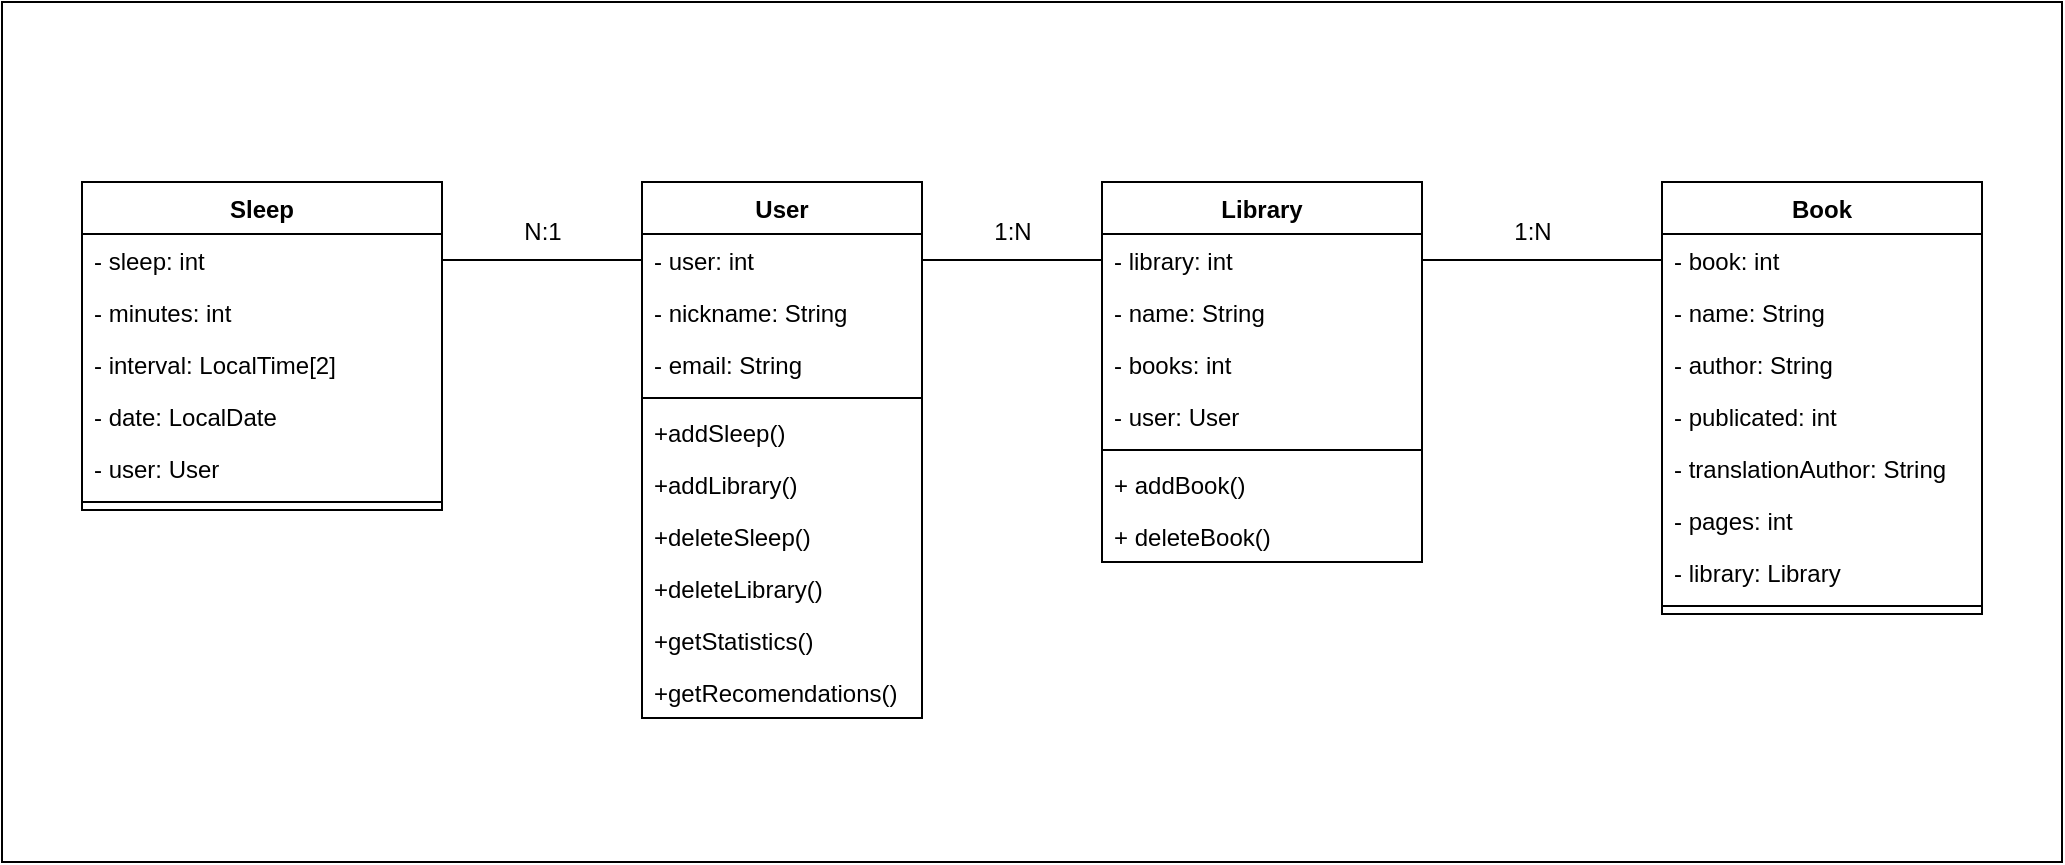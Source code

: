 <mxfile version="20.4.1" type="device"><diagram id="QFbMC0toqRCQCaWVg-7Z" name="Страница 1"><mxGraphModel dx="2249" dy="772" grid="1" gridSize="10" guides="1" tooltips="1" connect="1" arrows="1" fold="1" page="1" pageScale="1" pageWidth="827" pageHeight="1169" math="0" shadow="0"><root><mxCell id="0"/><mxCell id="1" parent="0"/><mxCell id="qY91NlucP7NJI0Qv-RkA-1" value="" style="rounded=0;whiteSpace=wrap;html=1;" parent="1" vertex="1"><mxGeometry x="-270" y="730" width="1030" height="430" as="geometry"/></mxCell><mxCell id="qY91NlucP7NJI0Qv-RkA-31" value="Sleep" style="swimlane;fontStyle=1;align=center;verticalAlign=top;childLayout=stackLayout;horizontal=1;startSize=26;horizontalStack=0;resizeParent=1;resizeParentMax=0;resizeLast=0;collapsible=1;marginBottom=0;" parent="1" vertex="1"><mxGeometry x="-230" y="820" width="180" height="164" as="geometry"/></mxCell><mxCell id="qY91NlucP7NJI0Qv-RkA-32" value="- sleep: int" style="text;strokeColor=none;fillColor=none;align=left;verticalAlign=top;spacingLeft=4;spacingRight=4;overflow=hidden;rotatable=0;points=[[0,0.5],[1,0.5]];portConstraint=eastwest;" parent="qY91NlucP7NJI0Qv-RkA-31" vertex="1"><mxGeometry y="26" width="180" height="26" as="geometry"/></mxCell><mxCell id="qY91NlucP7NJI0Qv-RkA-58" value="- minutes: int" style="text;strokeColor=none;fillColor=none;align=left;verticalAlign=top;spacingLeft=4;spacingRight=4;overflow=hidden;rotatable=0;points=[[0,0.5],[1,0.5]];portConstraint=eastwest;" parent="qY91NlucP7NJI0Qv-RkA-31" vertex="1"><mxGeometry y="52" width="180" height="26" as="geometry"/></mxCell><mxCell id="qY91NlucP7NJI0Qv-RkA-59" value="- interval: LocalTime[2]" style="text;strokeColor=none;fillColor=none;align=left;verticalAlign=top;spacingLeft=4;spacingRight=4;overflow=hidden;rotatable=0;points=[[0,0.5],[1,0.5]];portConstraint=eastwest;" parent="qY91NlucP7NJI0Qv-RkA-31" vertex="1"><mxGeometry y="78" width="180" height="26" as="geometry"/></mxCell><mxCell id="qY91NlucP7NJI0Qv-RkA-60" value="- date: LocalDate" style="text;strokeColor=none;fillColor=none;align=left;verticalAlign=top;spacingLeft=4;spacingRight=4;overflow=hidden;rotatable=0;points=[[0,0.5],[1,0.5]];portConstraint=eastwest;" parent="qY91NlucP7NJI0Qv-RkA-31" vertex="1"><mxGeometry y="104" width="180" height="26" as="geometry"/></mxCell><mxCell id="qY91NlucP7NJI0Qv-RkA-61" value="- user: User" style="text;strokeColor=none;fillColor=none;align=left;verticalAlign=top;spacingLeft=4;spacingRight=4;overflow=hidden;rotatable=0;points=[[0,0.5],[1,0.5]];portConstraint=eastwest;" parent="qY91NlucP7NJI0Qv-RkA-31" vertex="1"><mxGeometry y="130" width="180" height="26" as="geometry"/></mxCell><mxCell id="qY91NlucP7NJI0Qv-RkA-33" value="" style="line;strokeWidth=1;fillColor=none;align=left;verticalAlign=middle;spacingTop=-1;spacingLeft=3;spacingRight=3;rotatable=0;labelPosition=right;points=[];portConstraint=eastwest;strokeColor=inherit;" parent="qY91NlucP7NJI0Qv-RkA-31" vertex="1"><mxGeometry y="156" width="180" height="8" as="geometry"/></mxCell><mxCell id="qY91NlucP7NJI0Qv-RkA-35" value="Library" style="swimlane;fontStyle=1;align=center;verticalAlign=top;childLayout=stackLayout;horizontal=1;startSize=26;horizontalStack=0;resizeParent=1;resizeParentMax=0;resizeLast=0;collapsible=1;marginBottom=0;" parent="1" vertex="1"><mxGeometry x="280" y="820" width="160" height="190" as="geometry"/></mxCell><mxCell id="qY91NlucP7NJI0Qv-RkA-36" value="- library: int" style="text;strokeColor=none;fillColor=none;align=left;verticalAlign=top;spacingLeft=4;spacingRight=4;overflow=hidden;rotatable=0;points=[[0,0.5],[1,0.5]];portConstraint=eastwest;" parent="qY91NlucP7NJI0Qv-RkA-35" vertex="1"><mxGeometry y="26" width="160" height="26" as="geometry"/></mxCell><mxCell id="qY91NlucP7NJI0Qv-RkA-53" value="- name: String" style="text;strokeColor=none;fillColor=none;align=left;verticalAlign=top;spacingLeft=4;spacingRight=4;overflow=hidden;rotatable=0;points=[[0,0.5],[1,0.5]];portConstraint=eastwest;" parent="qY91NlucP7NJI0Qv-RkA-35" vertex="1"><mxGeometry y="52" width="160" height="26" as="geometry"/></mxCell><mxCell id="qY91NlucP7NJI0Qv-RkA-54" value="- books: int" style="text;strokeColor=none;fillColor=none;align=left;verticalAlign=top;spacingLeft=4;spacingRight=4;overflow=hidden;rotatable=0;points=[[0,0.5],[1,0.5]];portConstraint=eastwest;" parent="qY91NlucP7NJI0Qv-RkA-35" vertex="1"><mxGeometry y="78" width="160" height="26" as="geometry"/></mxCell><mxCell id="qY91NlucP7NJI0Qv-RkA-55" value="- user: User" style="text;strokeColor=none;fillColor=none;align=left;verticalAlign=top;spacingLeft=4;spacingRight=4;overflow=hidden;rotatable=0;points=[[0,0.5],[1,0.5]];portConstraint=eastwest;" parent="qY91NlucP7NJI0Qv-RkA-35" vertex="1"><mxGeometry y="104" width="160" height="26" as="geometry"/></mxCell><mxCell id="qY91NlucP7NJI0Qv-RkA-37" value="" style="line;strokeWidth=1;fillColor=none;align=left;verticalAlign=middle;spacingTop=-1;spacingLeft=3;spacingRight=3;rotatable=0;labelPosition=right;points=[];portConstraint=eastwest;strokeColor=inherit;" parent="qY91NlucP7NJI0Qv-RkA-35" vertex="1"><mxGeometry y="130" width="160" height="8" as="geometry"/></mxCell><mxCell id="qY91NlucP7NJI0Qv-RkA-38" value="+ addBook()" style="text;strokeColor=none;fillColor=none;align=left;verticalAlign=top;spacingLeft=4;spacingRight=4;overflow=hidden;rotatable=0;points=[[0,0.5],[1,0.5]];portConstraint=eastwest;" parent="qY91NlucP7NJI0Qv-RkA-35" vertex="1"><mxGeometry y="138" width="160" height="26" as="geometry"/></mxCell><mxCell id="qY91NlucP7NJI0Qv-RkA-74" value="+ deleteBook()" style="text;strokeColor=none;fillColor=none;align=left;verticalAlign=top;spacingLeft=4;spacingRight=4;overflow=hidden;rotatable=0;points=[[0,0.5],[1,0.5]];portConstraint=eastwest;" parent="qY91NlucP7NJI0Qv-RkA-35" vertex="1"><mxGeometry y="164" width="160" height="26" as="geometry"/></mxCell><mxCell id="qY91NlucP7NJI0Qv-RkA-39" value="User" style="swimlane;fontStyle=1;align=center;verticalAlign=top;childLayout=stackLayout;horizontal=1;startSize=26;horizontalStack=0;resizeParent=1;resizeParentMax=0;resizeLast=0;collapsible=1;marginBottom=0;" parent="1" vertex="1"><mxGeometry x="50" y="820" width="140" height="268" as="geometry"/></mxCell><mxCell id="qY91NlucP7NJI0Qv-RkA-40" value="- user: int" style="text;strokeColor=none;fillColor=none;align=left;verticalAlign=top;spacingLeft=4;spacingRight=4;overflow=hidden;rotatable=0;points=[[0,0.5],[1,0.5]];portConstraint=eastwest;" parent="qY91NlucP7NJI0Qv-RkA-39" vertex="1"><mxGeometry y="26" width="140" height="26" as="geometry"/></mxCell><mxCell id="qY91NlucP7NJI0Qv-RkA-56" value="- nickname: String" style="text;strokeColor=none;fillColor=none;align=left;verticalAlign=top;spacingLeft=4;spacingRight=4;overflow=hidden;rotatable=0;points=[[0,0.5],[1,0.5]];portConstraint=eastwest;" parent="qY91NlucP7NJI0Qv-RkA-39" vertex="1"><mxGeometry y="52" width="140" height="26" as="geometry"/></mxCell><mxCell id="qY91NlucP7NJI0Qv-RkA-57" value="- email: String" style="text;strokeColor=none;fillColor=none;align=left;verticalAlign=top;spacingLeft=4;spacingRight=4;overflow=hidden;rotatable=0;points=[[0,0.5],[1,0.5]];portConstraint=eastwest;" parent="qY91NlucP7NJI0Qv-RkA-39" vertex="1"><mxGeometry y="78" width="140" height="26" as="geometry"/></mxCell><mxCell id="qY91NlucP7NJI0Qv-RkA-41" value="" style="line;strokeWidth=1;fillColor=none;align=left;verticalAlign=middle;spacingTop=-1;spacingLeft=3;spacingRight=3;rotatable=0;labelPosition=right;points=[];portConstraint=eastwest;strokeColor=inherit;" parent="qY91NlucP7NJI0Qv-RkA-39" vertex="1"><mxGeometry y="104" width="140" height="8" as="geometry"/></mxCell><mxCell id="qY91NlucP7NJI0Qv-RkA-42" value="+addSleep()" style="text;strokeColor=none;fillColor=none;align=left;verticalAlign=top;spacingLeft=4;spacingRight=4;overflow=hidden;rotatable=0;points=[[0,0.5],[1,0.5]];portConstraint=eastwest;" parent="qY91NlucP7NJI0Qv-RkA-39" vertex="1"><mxGeometry y="112" width="140" height="26" as="geometry"/></mxCell><mxCell id="qY91NlucP7NJI0Qv-RkA-63" value="+addLibrary()" style="text;strokeColor=none;fillColor=none;align=left;verticalAlign=top;spacingLeft=4;spacingRight=4;overflow=hidden;rotatable=0;points=[[0,0.5],[1,0.5]];portConstraint=eastwest;" parent="qY91NlucP7NJI0Qv-RkA-39" vertex="1"><mxGeometry y="138" width="140" height="26" as="geometry"/></mxCell><mxCell id="qY91NlucP7NJI0Qv-RkA-72" value="+deleteSleep()" style="text;strokeColor=none;fillColor=none;align=left;verticalAlign=top;spacingLeft=4;spacingRight=4;overflow=hidden;rotatable=0;points=[[0,0.5],[1,0.5]];portConstraint=eastwest;" parent="qY91NlucP7NJI0Qv-RkA-39" vertex="1"><mxGeometry y="164" width="140" height="26" as="geometry"/></mxCell><mxCell id="qY91NlucP7NJI0Qv-RkA-73" value="+deleteLibrary()" style="text;strokeColor=none;fillColor=none;align=left;verticalAlign=top;spacingLeft=4;spacingRight=4;overflow=hidden;rotatable=0;points=[[0,0.5],[1,0.5]];portConstraint=eastwest;" parent="qY91NlucP7NJI0Qv-RkA-39" vertex="1"><mxGeometry y="190" width="140" height="26" as="geometry"/></mxCell><mxCell id="nuy7_8_jUtdAefnqrGrL-1" value="+getStatistics()" style="text;strokeColor=none;fillColor=none;align=left;verticalAlign=top;spacingLeft=4;spacingRight=4;overflow=hidden;rotatable=0;points=[[0,0.5],[1,0.5]];portConstraint=eastwest;" vertex="1" parent="qY91NlucP7NJI0Qv-RkA-39"><mxGeometry y="216" width="140" height="26" as="geometry"/></mxCell><mxCell id="nuy7_8_jUtdAefnqrGrL-2" value="+getRecomendations()" style="text;strokeColor=none;fillColor=none;align=left;verticalAlign=top;spacingLeft=4;spacingRight=4;overflow=hidden;rotatable=0;points=[[0,0.5],[1,0.5]];portConstraint=eastwest;" vertex="1" parent="qY91NlucP7NJI0Qv-RkA-39"><mxGeometry y="242" width="140" height="26" as="geometry"/></mxCell><mxCell id="qY91NlucP7NJI0Qv-RkA-43" value="Book" style="swimlane;fontStyle=1;align=center;verticalAlign=top;childLayout=stackLayout;horizontal=1;startSize=26;horizontalStack=0;resizeParent=1;resizeParentMax=0;resizeLast=0;collapsible=1;marginBottom=0;" parent="1" vertex="1"><mxGeometry x="560" y="820" width="160" height="216" as="geometry"/></mxCell><mxCell id="qY91NlucP7NJI0Qv-RkA-44" value="- book: int" style="text;strokeColor=none;fillColor=none;align=left;verticalAlign=top;spacingLeft=4;spacingRight=4;overflow=hidden;rotatable=0;points=[[0,0.5],[1,0.5]];portConstraint=eastwest;" parent="qY91NlucP7NJI0Qv-RkA-43" vertex="1"><mxGeometry y="26" width="160" height="26" as="geometry"/></mxCell><mxCell id="qY91NlucP7NJI0Qv-RkA-47" value="- name: String" style="text;strokeColor=none;fillColor=none;align=left;verticalAlign=top;spacingLeft=4;spacingRight=4;overflow=hidden;rotatable=0;points=[[0,0.5],[1,0.5]];portConstraint=eastwest;" parent="qY91NlucP7NJI0Qv-RkA-43" vertex="1"><mxGeometry y="52" width="160" height="26" as="geometry"/></mxCell><mxCell id="qY91NlucP7NJI0Qv-RkA-48" value="- author: String" style="text;strokeColor=none;fillColor=none;align=left;verticalAlign=top;spacingLeft=4;spacingRight=4;overflow=hidden;rotatable=0;points=[[0,0.5],[1,0.5]];portConstraint=eastwest;" parent="qY91NlucP7NJI0Qv-RkA-43" vertex="1"><mxGeometry y="78" width="160" height="26" as="geometry"/></mxCell><mxCell id="qY91NlucP7NJI0Qv-RkA-49" value="- publicated: int" style="text;strokeColor=none;fillColor=none;align=left;verticalAlign=top;spacingLeft=4;spacingRight=4;overflow=hidden;rotatable=0;points=[[0,0.5],[1,0.5]];portConstraint=eastwest;" parent="qY91NlucP7NJI0Qv-RkA-43" vertex="1"><mxGeometry y="104" width="160" height="26" as="geometry"/></mxCell><mxCell id="qY91NlucP7NJI0Qv-RkA-50" value="- translationAuthor: String" style="text;strokeColor=none;fillColor=none;align=left;verticalAlign=top;spacingLeft=4;spacingRight=4;overflow=hidden;rotatable=0;points=[[0,0.5],[1,0.5]];portConstraint=eastwest;" parent="qY91NlucP7NJI0Qv-RkA-43" vertex="1"><mxGeometry y="130" width="160" height="26" as="geometry"/></mxCell><mxCell id="qY91NlucP7NJI0Qv-RkA-51" value="- pages: int" style="text;strokeColor=none;fillColor=none;align=left;verticalAlign=top;spacingLeft=4;spacingRight=4;overflow=hidden;rotatable=0;points=[[0,0.5],[1,0.5]];portConstraint=eastwest;" parent="qY91NlucP7NJI0Qv-RkA-43" vertex="1"><mxGeometry y="156" width="160" height="26" as="geometry"/></mxCell><mxCell id="qY91NlucP7NJI0Qv-RkA-52" value="- library: Library" style="text;strokeColor=none;fillColor=none;align=left;verticalAlign=top;spacingLeft=4;spacingRight=4;overflow=hidden;rotatable=0;points=[[0,0.5],[1,0.5]];portConstraint=eastwest;" parent="qY91NlucP7NJI0Qv-RkA-43" vertex="1"><mxGeometry y="182" width="160" height="26" as="geometry"/></mxCell><mxCell id="qY91NlucP7NJI0Qv-RkA-45" value="" style="line;strokeWidth=1;fillColor=none;align=left;verticalAlign=middle;spacingTop=-1;spacingLeft=3;spacingRight=3;rotatable=0;labelPosition=right;points=[];portConstraint=eastwest;strokeColor=inherit;" parent="qY91NlucP7NJI0Qv-RkA-43" vertex="1"><mxGeometry y="208" width="160" height="8" as="geometry"/></mxCell><mxCell id="qY91NlucP7NJI0Qv-RkA-66" value="" style="endArrow=none;html=1;rounded=0;exitX=1;exitY=0.5;exitDx=0;exitDy=0;entryX=0;entryY=0.5;entryDx=0;entryDy=0;" parent="1" source="qY91NlucP7NJI0Qv-RkA-32" target="qY91NlucP7NJI0Qv-RkA-40" edge="1"><mxGeometry width="50" height="50" relative="1" as="geometry"><mxPoint x="390" y="890" as="sourcePoint"/><mxPoint x="440" y="840" as="targetPoint"/></mxGeometry></mxCell><mxCell id="qY91NlucP7NJI0Qv-RkA-67" value="" style="endArrow=none;html=1;rounded=0;entryX=0;entryY=0.5;entryDx=0;entryDy=0;exitX=1;exitY=0.5;exitDx=0;exitDy=0;" parent="1" source="qY91NlucP7NJI0Qv-RkA-40" target="qY91NlucP7NJI0Qv-RkA-36" edge="1"><mxGeometry width="50" height="50" relative="1" as="geometry"><mxPoint x="190" y="859" as="sourcePoint"/><mxPoint x="60" y="869" as="targetPoint"/></mxGeometry></mxCell><mxCell id="qY91NlucP7NJI0Qv-RkA-68" value="" style="endArrow=none;html=1;rounded=0;entryX=1;entryY=0.5;entryDx=0;entryDy=0;exitX=0;exitY=0.5;exitDx=0;exitDy=0;" parent="1" source="qY91NlucP7NJI0Qv-RkA-44" target="qY91NlucP7NJI0Qv-RkA-36" edge="1"><mxGeometry width="50" height="50" relative="1" as="geometry"><mxPoint x="200" y="869" as="sourcePoint"/><mxPoint x="290" y="869" as="targetPoint"/></mxGeometry></mxCell><mxCell id="qY91NlucP7NJI0Qv-RkA-69" value="N:1" style="text;html=1;align=center;verticalAlign=middle;resizable=0;points=[];autosize=1;strokeColor=none;fillColor=none;" parent="1" vertex="1"><mxGeometry x="-20" y="830" width="40" height="30" as="geometry"/></mxCell><mxCell id="qY91NlucP7NJI0Qv-RkA-70" value="1:N" style="text;html=1;align=center;verticalAlign=middle;resizable=0;points=[];autosize=1;strokeColor=none;fillColor=none;" parent="1" vertex="1"><mxGeometry x="215" y="830" width="40" height="30" as="geometry"/></mxCell><mxCell id="qY91NlucP7NJI0Qv-RkA-71" value="1:N" style="text;html=1;align=center;verticalAlign=middle;resizable=0;points=[];autosize=1;strokeColor=none;fillColor=none;" parent="1" vertex="1"><mxGeometry x="475" y="830" width="40" height="30" as="geometry"/></mxCell></root></mxGraphModel></diagram></mxfile>